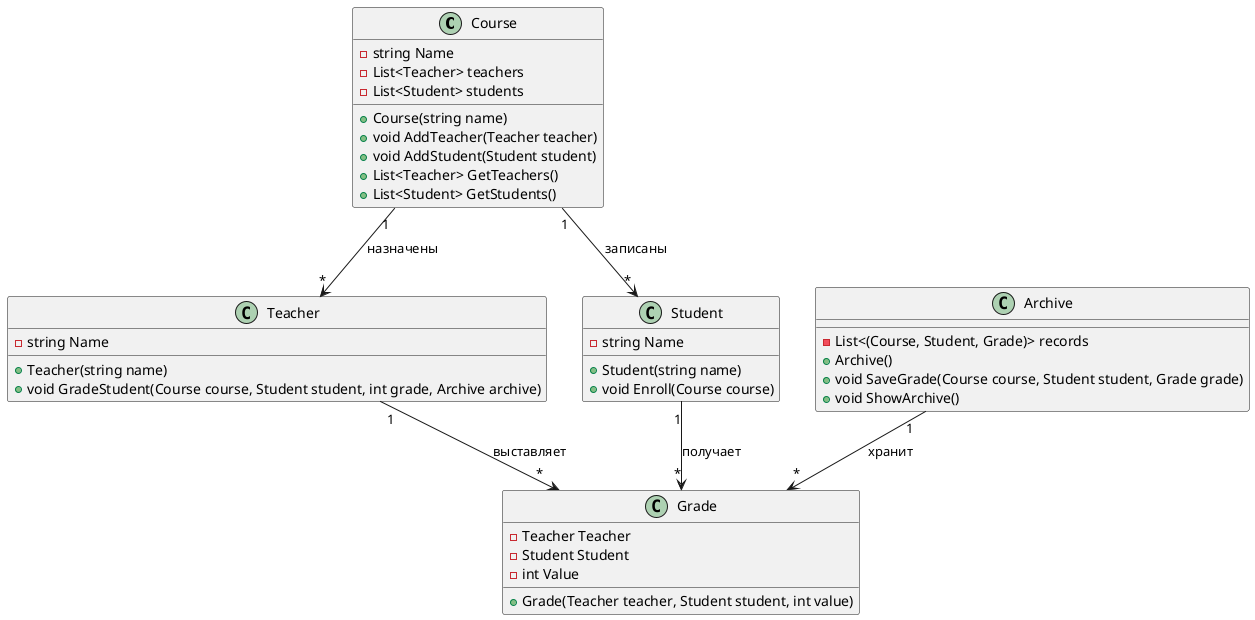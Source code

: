 @startuml
class Course {
    - string Name
    - List<Teacher> teachers
    - List<Student> students
    + Course(string name)
    + void AddTeacher(Teacher teacher)
    + void AddStudent(Student student)
    + List<Teacher> GetTeachers()
    + List<Student> GetStudents()
}

class Teacher {
    - string Name
    + Teacher(string name)
    + void GradeStudent(Course course, Student student, int grade, Archive archive)
}

class Student {
    - string Name
    + Student(string name)
    + void Enroll(Course course)
}

class Grade {
    - Teacher Teacher
    - Student Student
    - int Value
    + Grade(Teacher teacher, Student student, int value)
}

class Archive {
    - List<(Course, Student, Grade)> records
    + Archive()
    + void SaveGrade(Course course, Student student, Grade grade)
    + void ShowArchive()
}

Course "1" --> "*" Student : записаны
Course "1" --> "*" Teacher : назначены
Teacher "1" --> "*" Grade : выставляет
Student "1" --> "*" Grade : получает
Archive "1" --> "*" Grade : хранит
@enduml
